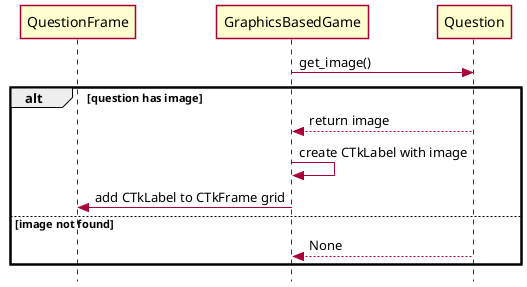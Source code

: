 @startuml
skin rose
skinparam style strictuml

participant QuestionFrame
participant GraphicsBasedGame
participant Question

GraphicsBasedGame -> Question: get_image()
alt question has image
    Question --> GraphicsBasedGame: return image
    GraphicsBasedGame -> GraphicsBasedGame: create CTkLabel with image
    GraphicsBasedGame -> QuestionFrame: add CTkLabel to CTkFrame grid
else image not found
    Question --> GraphicsBasedGame: None

end 

@enduml